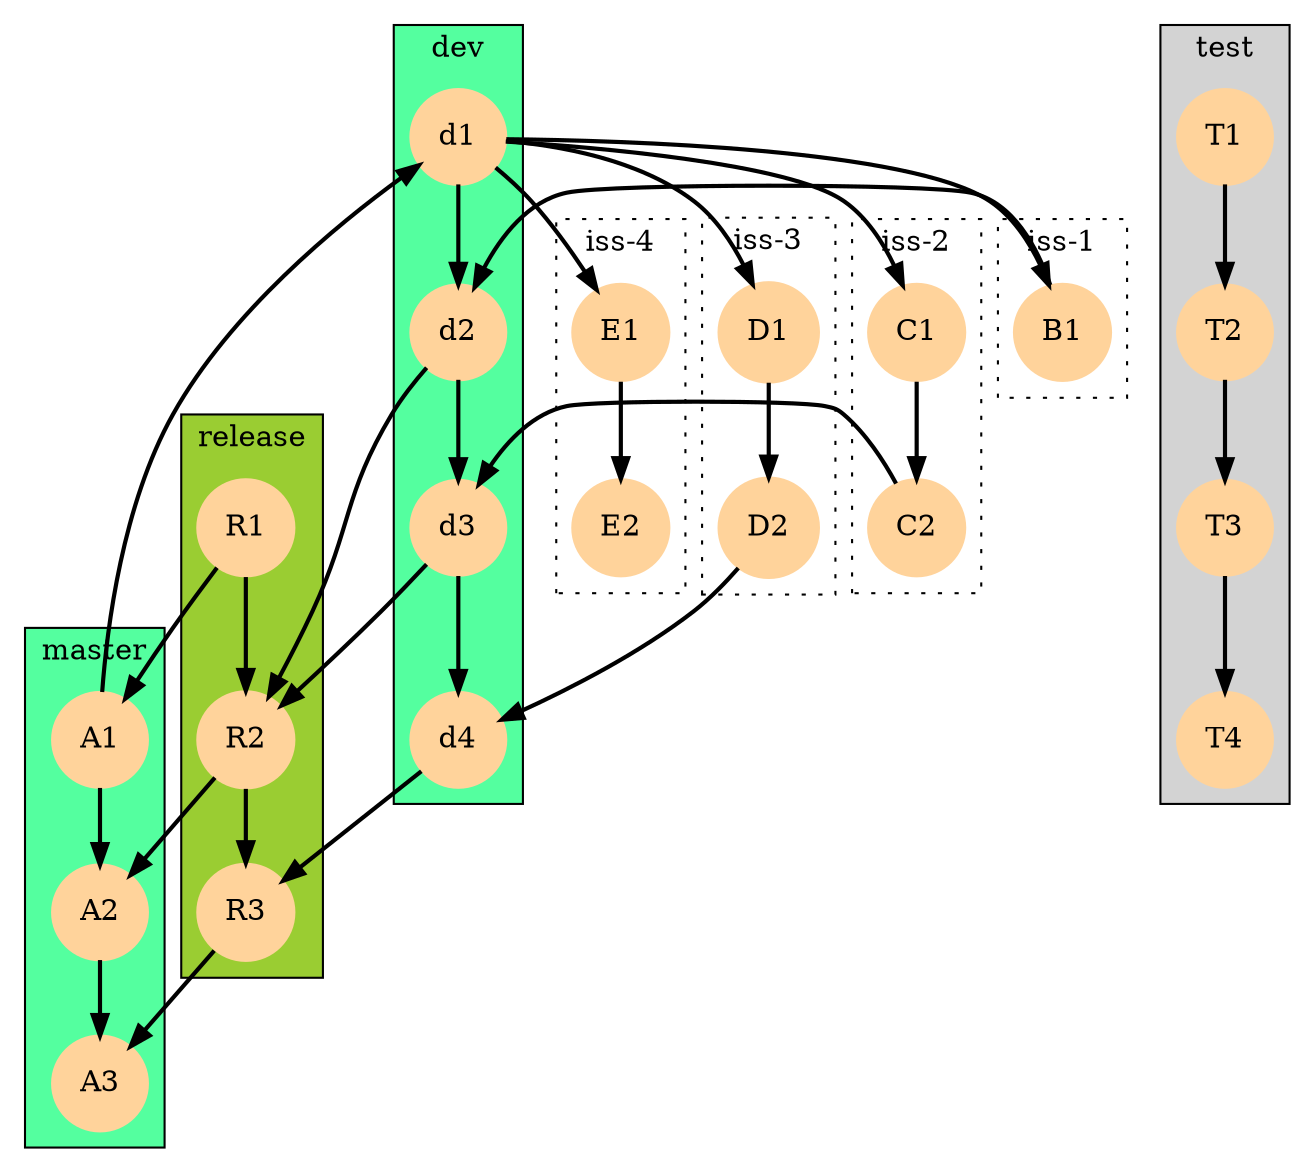 digraph G {
  graph [center=1 rankdir=TB bgcolor="transparent"]
  node[style="filled" width=0.5 height=0.5 shape=circle color=burlywood1]
  edge[penwidth=2]
  subgraph cluster0 {
    label="master"
    bgcolor=seagreen1
    node[group=master]
    A1 -> A2 -> A3
  }
  subgraph cluster10 {
    label="dev"
    bgcolor=seagreen1
    node[group=dev]
    d1 -> d2 -> d3 -> d4
  }
  subgraph cluster {
    label="release"
    bgcolor=yellowgreen
    node[group=release]
    R1 -> R2 -> R3
  }
  subgraph cluster1 {
    label="test"
    bgcolor=lightgrey
    node[group=test]
    T1 -> T2 -> T3 -> T4
  }
  subgraph cluster2 {
    style="invis"
    subgraph cluster3 {
      label="iss-1"
      style="dotted"
  	  node [group=iss1]
      B1
    }
    subgraph cluster4 {
      label="iss-2"
      style="dotted"
      node[group=iss2]
      C1 -> C2
    }
    subgraph cluster5 {
      style="dotted"
      label="iss-3"
      node[group=iss3]
      D1 -> D2
    }
    subgraph cluster6 {
      style="dotted"
      label="iss-4"
      node[group=iss4]
      E1 -> E2
    }
  }
  A1 -> d1
  d1 -> C1
  d1 -> B1
  d1 -> D1
  d1 -> E1
  B1 -> d2
  C2 -> d3
  d2 -> R2
  d3 -> R2
  R2 -> A2
  D2 -> d4

  d4 -> R3
  R1 -> A1
  R3 -> A3
}